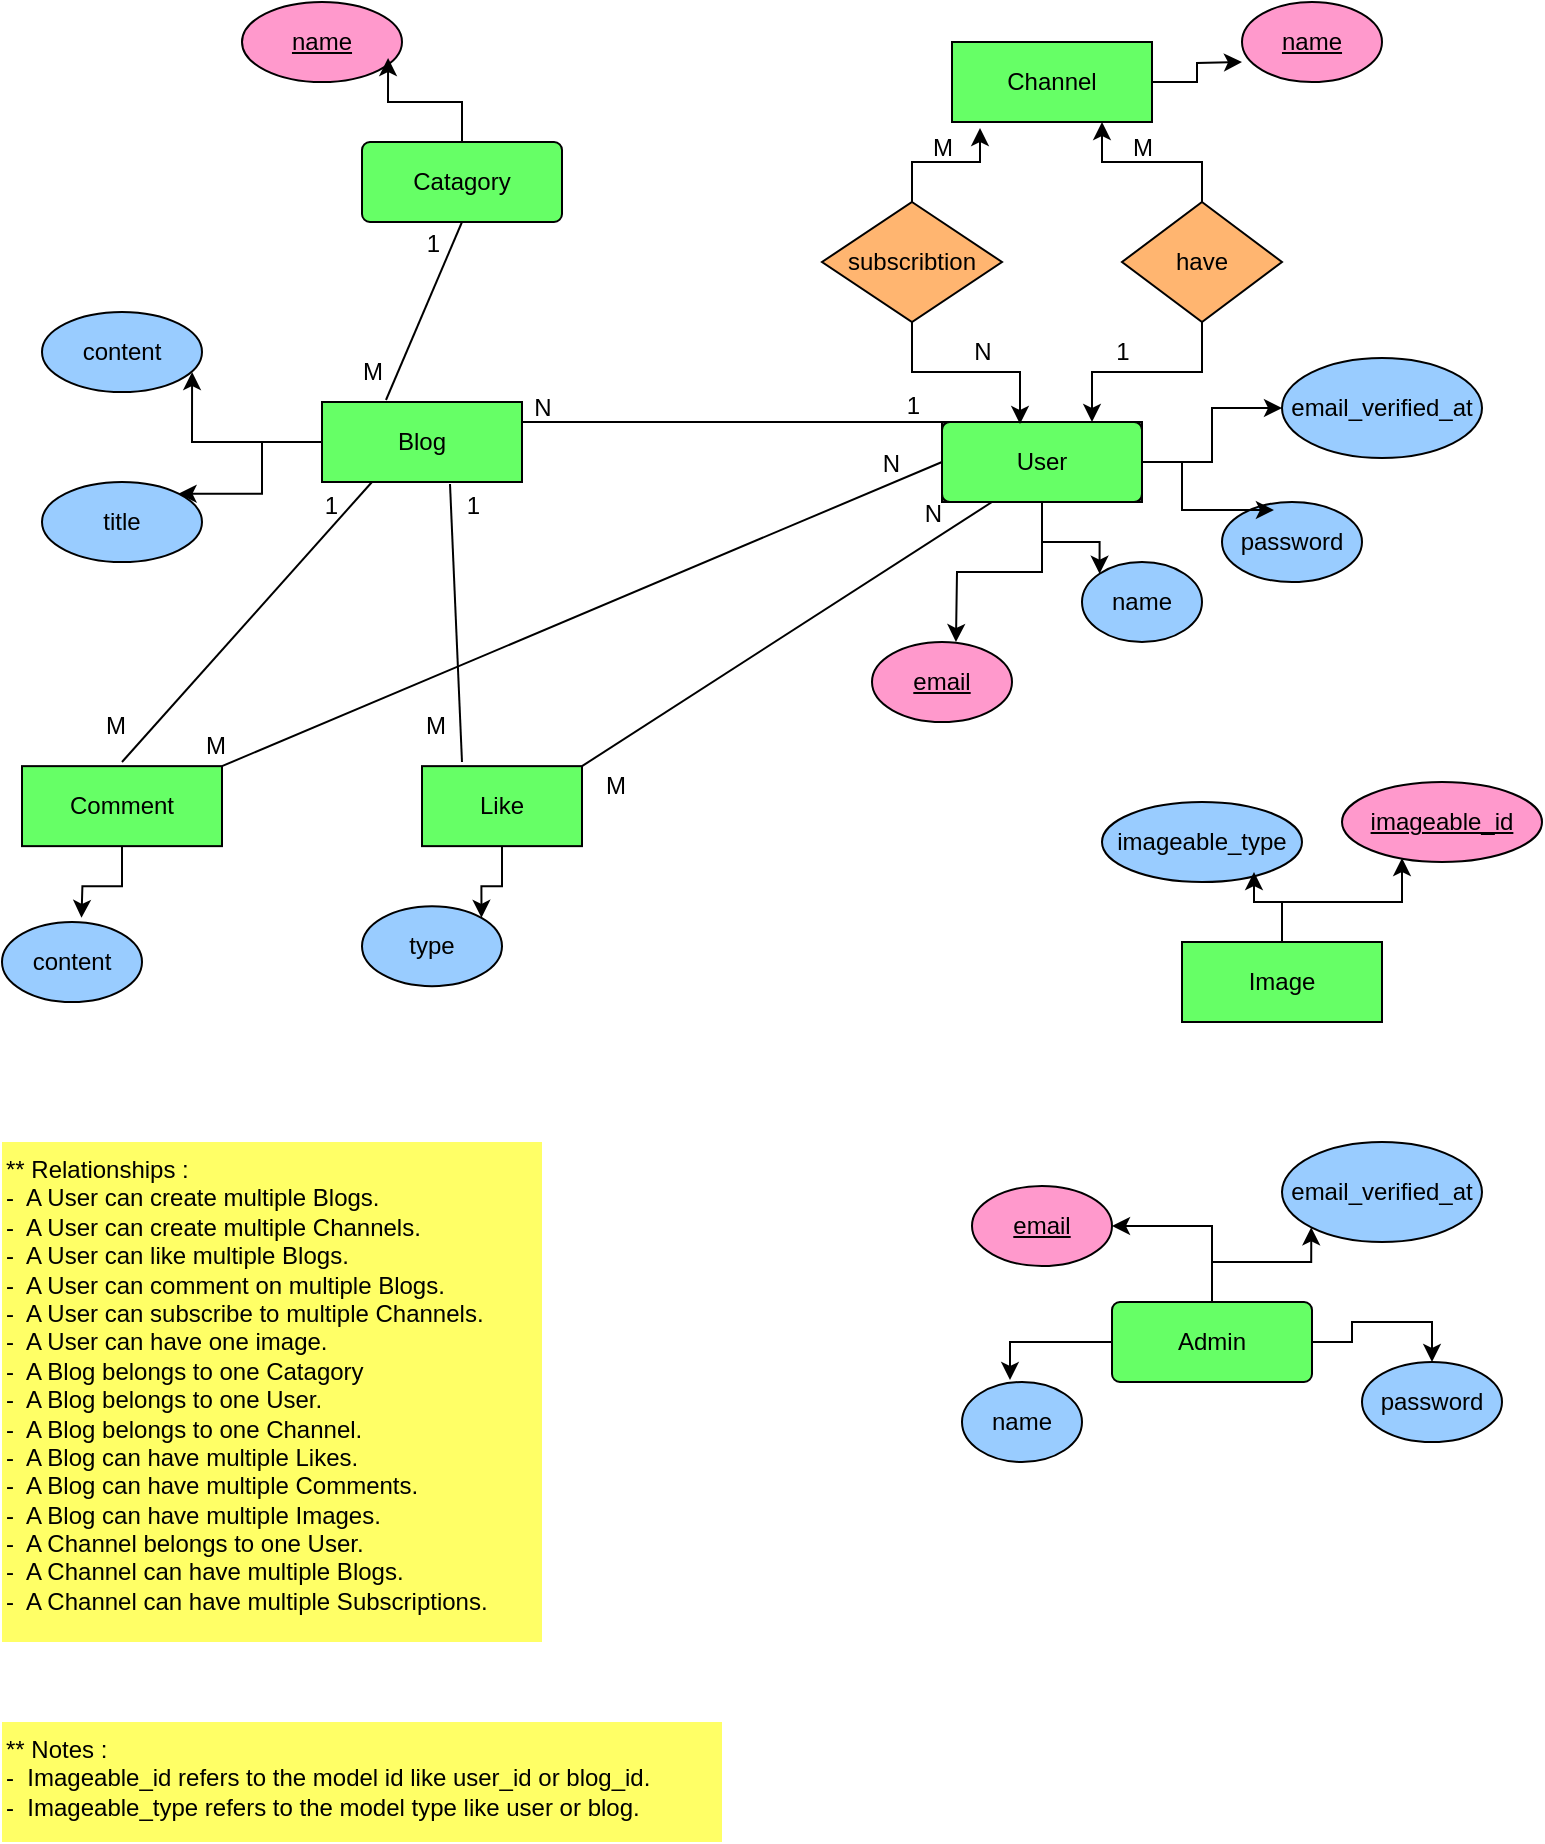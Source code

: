 <mxfile version="26.0.3">
  <diagram name="Page-1" id="WxPVzVjmOgeVhJRYThN7">
    <mxGraphModel dx="880" dy="434" grid="1" gridSize="10" guides="1" tooltips="1" connect="1" arrows="1" fold="1" page="1" pageScale="1" pageWidth="850" pageHeight="1100" math="0" shadow="0">
      <root>
        <mxCell id="0" />
        <mxCell id="1" parent="0" />
        <mxCell id="EmYNrW-UYTVErEBDmMjE-1" value="Entity" style="whiteSpace=wrap;html=1;align=center;" vertex="1" parent="1">
          <mxGeometry x="500" y="220" width="100" height="40" as="geometry" />
        </mxCell>
        <mxCell id="EmYNrW-UYTVErEBDmMjE-2" value="Entity" style="whiteSpace=wrap;html=1;align=center;" vertex="1" parent="1">
          <mxGeometry x="500" y="220" width="100" height="40" as="geometry" />
        </mxCell>
        <mxCell id="EmYNrW-UYTVErEBDmMjE-3" value="Entity" style="whiteSpace=wrap;html=1;align=center;" vertex="1" parent="1">
          <mxGeometry x="500" y="220" width="100" height="40" as="geometry" />
        </mxCell>
        <mxCell id="EmYNrW-UYTVErEBDmMjE-4" value="Entity" style="whiteSpace=wrap;html=1;align=center;" vertex="1" parent="1">
          <mxGeometry x="500" y="220" width="100" height="40" as="geometry" />
        </mxCell>
        <mxCell id="EmYNrW-UYTVErEBDmMjE-5" value="Entity" style="whiteSpace=wrap;html=1;align=center;" vertex="1" parent="1">
          <mxGeometry x="500" y="220" width="100" height="40" as="geometry" />
        </mxCell>
        <mxCell id="EmYNrW-UYTVErEBDmMjE-6" value="Entity" style="whiteSpace=wrap;html=1;align=center;" vertex="1" parent="1">
          <mxGeometry x="500" y="220" width="100" height="40" as="geometry" />
        </mxCell>
        <mxCell id="EmYNrW-UYTVErEBDmMjE-7" value="Entity" style="whiteSpace=wrap;html=1;align=center;" vertex="1" parent="1">
          <mxGeometry x="500" y="220" width="100" height="40" as="geometry" />
        </mxCell>
        <mxCell id="EmYNrW-UYTVErEBDmMjE-8" value="Entity" style="whiteSpace=wrap;html=1;align=center;" vertex="1" parent="1">
          <mxGeometry x="500" y="220" width="100" height="40" as="geometry" />
        </mxCell>
        <mxCell id="EmYNrW-UYTVErEBDmMjE-9" value="Entity" style="whiteSpace=wrap;html=1;align=center;" vertex="1" parent="1">
          <mxGeometry x="500" y="220" width="100" height="40" as="geometry" />
        </mxCell>
        <mxCell id="EmYNrW-UYTVErEBDmMjE-10" value="Entity" style="whiteSpace=wrap;html=1;align=center;" vertex="1" parent="1">
          <mxGeometry x="500" y="220" width="100" height="40" as="geometry" />
        </mxCell>
        <mxCell id="EmYNrW-UYTVErEBDmMjE-11" value="Entity" style="whiteSpace=wrap;html=1;align=center;" vertex="1" parent="1">
          <mxGeometry x="500" y="220" width="100" height="40" as="geometry" />
        </mxCell>
        <mxCell id="EmYNrW-UYTVErEBDmMjE-12" value="Entity" style="whiteSpace=wrap;html=1;align=center;" vertex="1" parent="1">
          <mxGeometry x="500" y="220" width="100" height="40" as="geometry" />
        </mxCell>
        <mxCell id="EmYNrW-UYTVErEBDmMjE-13" value="Entity" style="rounded=1;arcSize=10;whiteSpace=wrap;html=1;align=center;" vertex="1" parent="1">
          <mxGeometry x="500" y="220" width="100" height="40" as="geometry" />
        </mxCell>
        <mxCell id="EmYNrW-UYTVErEBDmMjE-14" value="Entity" style="rounded=1;arcSize=10;whiteSpace=wrap;html=1;align=center;" vertex="1" parent="1">
          <mxGeometry x="500" y="220" width="100" height="40" as="geometry" />
        </mxCell>
        <mxCell id="EmYNrW-UYTVErEBDmMjE-15" value="Entity" style="rounded=1;arcSize=10;whiteSpace=wrap;html=1;align=center;" vertex="1" parent="1">
          <mxGeometry x="500" y="220" width="100" height="40" as="geometry" />
        </mxCell>
        <mxCell id="EmYNrW-UYTVErEBDmMjE-16" value="Entity" style="rounded=1;arcSize=10;whiteSpace=wrap;html=1;align=center;" vertex="1" parent="1">
          <mxGeometry x="500" y="220" width="100" height="40" as="geometry" />
        </mxCell>
        <mxCell id="EmYNrW-UYTVErEBDmMjE-17" value="Entity" style="rounded=1;arcSize=10;whiteSpace=wrap;html=1;align=center;" vertex="1" parent="1">
          <mxGeometry x="500" y="220" width="100" height="40" as="geometry" />
        </mxCell>
        <mxCell id="EmYNrW-UYTVErEBDmMjE-18" value="Entity" style="rounded=1;arcSize=10;whiteSpace=wrap;html=1;align=center;" vertex="1" parent="1">
          <mxGeometry x="500" y="220" width="100" height="40" as="geometry" />
        </mxCell>
        <mxCell id="EmYNrW-UYTVErEBDmMjE-19" value="Entity" style="rounded=1;arcSize=10;whiteSpace=wrap;html=1;align=center;" vertex="1" parent="1">
          <mxGeometry x="500" y="220" width="100" height="40" as="geometry" />
        </mxCell>
        <mxCell id="EmYNrW-UYTVErEBDmMjE-75" style="edgeStyle=orthogonalEdgeStyle;rounded=0;orthogonalLoop=1;jettySize=auto;html=1;" edge="1" parent="1" source="EmYNrW-UYTVErEBDmMjE-20" target="EmYNrW-UYTVErEBDmMjE-73">
          <mxGeometry relative="1" as="geometry" />
        </mxCell>
        <mxCell id="EmYNrW-UYTVErEBDmMjE-78" style="edgeStyle=orthogonalEdgeStyle;rounded=0;orthogonalLoop=1;jettySize=auto;html=1;entryX=0;entryY=0;entryDx=0;entryDy=0;" edge="1" parent="1" source="EmYNrW-UYTVErEBDmMjE-20" target="EmYNrW-UYTVErEBDmMjE-72">
          <mxGeometry relative="1" as="geometry" />
        </mxCell>
        <mxCell id="EmYNrW-UYTVErEBDmMjE-20" value="User" style="rounded=1;arcSize=10;whiteSpace=wrap;html=1;align=center;direction=west;fillColor=#66FF66;" vertex="1" parent="1">
          <mxGeometry x="500" y="220" width="100" height="40" as="geometry" />
        </mxCell>
        <mxCell id="EmYNrW-UYTVErEBDmMjE-21" value="Catagory" style="rounded=1;arcSize=10;whiteSpace=wrap;html=1;align=center;fillColor=#66FF66;" vertex="1" parent="1">
          <mxGeometry x="210" y="80" width="100" height="40" as="geometry" />
        </mxCell>
        <mxCell id="EmYNrW-UYTVErEBDmMjE-121" style="edgeStyle=orthogonalEdgeStyle;rounded=0;orthogonalLoop=1;jettySize=auto;html=1;entryX=1;entryY=0;entryDx=0;entryDy=0;" edge="1" parent="1" source="EmYNrW-UYTVErEBDmMjE-30" target="EmYNrW-UYTVErEBDmMjE-110">
          <mxGeometry relative="1" as="geometry" />
        </mxCell>
        <mxCell id="EmYNrW-UYTVErEBDmMjE-30" value="Blog" style="whiteSpace=wrap;html=1;align=center;fillColor=#66FF66;" vertex="1" parent="1">
          <mxGeometry x="190" y="210" width="100" height="40" as="geometry" />
        </mxCell>
        <mxCell id="EmYNrW-UYTVErEBDmMjE-118" style="edgeStyle=orthogonalEdgeStyle;rounded=0;orthogonalLoop=1;jettySize=auto;html=1;entryX=1;entryY=0;entryDx=0;entryDy=0;" edge="1" parent="1" source="EmYNrW-UYTVErEBDmMjE-46" target="EmYNrW-UYTVErEBDmMjE-83">
          <mxGeometry relative="1" as="geometry" />
        </mxCell>
        <mxCell id="EmYNrW-UYTVErEBDmMjE-46" value="Like" style="whiteSpace=wrap;html=1;align=center;fillColor=#66FF66;" vertex="1" parent="1">
          <mxGeometry x="240" y="392.07" width="80" height="40" as="geometry" />
        </mxCell>
        <mxCell id="EmYNrW-UYTVErEBDmMjE-117" style="edgeStyle=orthogonalEdgeStyle;rounded=0;orthogonalLoop=1;jettySize=auto;html=1;entryX=1;entryY=0;entryDx=0;entryDy=0;" edge="1" parent="1" source="EmYNrW-UYTVErEBDmMjE-47">
          <mxGeometry relative="1" as="geometry">
            <mxPoint x="69.749" y="467.928" as="targetPoint" />
          </mxGeometry>
        </mxCell>
        <mxCell id="EmYNrW-UYTVErEBDmMjE-47" value="Comment" style="whiteSpace=wrap;html=1;align=center;fillColor=#66FF66;" vertex="1" parent="1">
          <mxGeometry x="40" y="392.07" width="100" height="40" as="geometry" />
        </mxCell>
        <mxCell id="EmYNrW-UYTVErEBDmMjE-48" value="Image" style="whiteSpace=wrap;html=1;align=center;fillColor=#66FF66;" vertex="1" parent="1">
          <mxGeometry x="620" y="480" width="100" height="40" as="geometry" />
        </mxCell>
        <mxCell id="EmYNrW-UYTVErEBDmMjE-109" style="edgeStyle=orthogonalEdgeStyle;rounded=0;orthogonalLoop=1;jettySize=auto;html=1;entryX=0;entryY=0.5;entryDx=0;entryDy=0;" edge="1" parent="1" source="EmYNrW-UYTVErEBDmMjE-55">
          <mxGeometry relative="1" as="geometry">
            <mxPoint x="650" y="40" as="targetPoint" />
          </mxGeometry>
        </mxCell>
        <mxCell id="EmYNrW-UYTVErEBDmMjE-55" value="Channel" style="whiteSpace=wrap;html=1;align=center;fillColor=#66FF66;" vertex="1" parent="1">
          <mxGeometry x="505" y="30" width="100" height="40" as="geometry" />
        </mxCell>
        <mxCell id="EmYNrW-UYTVErEBDmMjE-57" value="imageable_type" style="ellipse;whiteSpace=wrap;html=1;align=center;fillColor=#99CCFF;" vertex="1" parent="1">
          <mxGeometry x="580" y="410" width="100" height="40" as="geometry" />
        </mxCell>
        <mxCell id="EmYNrW-UYTVErEBDmMjE-64" value="name" style="ellipse;whiteSpace=wrap;html=1;align=center;fontStyle=4;fillColor=#FF99CC;" vertex="1" parent="1">
          <mxGeometry x="650" y="10" width="70" height="40" as="geometry" />
        </mxCell>
        <mxCell id="EmYNrW-UYTVErEBDmMjE-67" value="name" style="ellipse;whiteSpace=wrap;html=1;align=center;fontStyle=4;fillColor=#FF99CC;" vertex="1" parent="1">
          <mxGeometry x="150" y="10" width="80" height="40" as="geometry" />
        </mxCell>
        <mxCell id="EmYNrW-UYTVErEBDmMjE-70" value="email" style="ellipse;whiteSpace=wrap;html=1;align=center;fontStyle=4;fillColor=#FF99CC;" vertex="1" parent="1">
          <mxGeometry x="465" y="330" width="70" height="40" as="geometry" />
        </mxCell>
        <mxCell id="EmYNrW-UYTVErEBDmMjE-71" value="password" style="ellipse;whiteSpace=wrap;html=1;align=center;fillColor=#99CCFF;" vertex="1" parent="1">
          <mxGeometry x="640" y="260" width="70" height="40" as="geometry" />
        </mxCell>
        <mxCell id="EmYNrW-UYTVErEBDmMjE-72" value="name" style="ellipse;whiteSpace=wrap;html=1;align=center;fillColor=#99CCFF;" vertex="1" parent="1">
          <mxGeometry x="570" y="290" width="60" height="40" as="geometry" />
        </mxCell>
        <mxCell id="EmYNrW-UYTVErEBDmMjE-73" value="email_verified_at" style="ellipse;whiteSpace=wrap;html=1;align=center;fillColor=#99CCFF;" vertex="1" parent="1">
          <mxGeometry x="670" y="188" width="100" height="50" as="geometry" />
        </mxCell>
        <mxCell id="EmYNrW-UYTVErEBDmMjE-76" style="edgeStyle=orthogonalEdgeStyle;rounded=0;orthogonalLoop=1;jettySize=auto;html=1;entryX=0.814;entryY=0;entryDx=0;entryDy=0;entryPerimeter=0;" edge="1" parent="1" source="EmYNrW-UYTVErEBDmMjE-20">
          <mxGeometry relative="1" as="geometry">
            <mxPoint x="506.98" y="330" as="targetPoint" />
          </mxGeometry>
        </mxCell>
        <mxCell id="EmYNrW-UYTVErEBDmMjE-77" style="edgeStyle=orthogonalEdgeStyle;rounded=0;orthogonalLoop=1;jettySize=auto;html=1;entryX=0.371;entryY=0.1;entryDx=0;entryDy=0;entryPerimeter=0;" edge="1" parent="1" source="EmYNrW-UYTVErEBDmMjE-20" target="EmYNrW-UYTVErEBDmMjE-71">
          <mxGeometry relative="1" as="geometry" />
        </mxCell>
        <mxCell id="EmYNrW-UYTVErEBDmMjE-79" value="imageable_id" style="ellipse;whiteSpace=wrap;html=1;align=center;fontStyle=4;fillColor=#FF99CC;" vertex="1" parent="1">
          <mxGeometry x="700" y="400" width="100" height="40" as="geometry" />
        </mxCell>
        <mxCell id="EmYNrW-UYTVErEBDmMjE-80" style="edgeStyle=orthogonalEdgeStyle;rounded=0;orthogonalLoop=1;jettySize=auto;html=1;entryX=0.76;entryY=0.875;entryDx=0;entryDy=0;entryPerimeter=0;" edge="1" parent="1" source="EmYNrW-UYTVErEBDmMjE-48" target="EmYNrW-UYTVErEBDmMjE-57">
          <mxGeometry relative="1" as="geometry" />
        </mxCell>
        <mxCell id="EmYNrW-UYTVErEBDmMjE-81" style="edgeStyle=orthogonalEdgeStyle;rounded=0;orthogonalLoop=1;jettySize=auto;html=1;entryX=0.3;entryY=0.95;entryDx=0;entryDy=0;entryPerimeter=0;" edge="1" parent="1" source="EmYNrW-UYTVErEBDmMjE-48" target="EmYNrW-UYTVErEBDmMjE-79">
          <mxGeometry relative="1" as="geometry" />
        </mxCell>
        <mxCell id="EmYNrW-UYTVErEBDmMjE-82" value="content" style="ellipse;whiteSpace=wrap;html=1;align=center;fillColor=#99CCFF;" vertex="1" parent="1">
          <mxGeometry x="30" y="470" width="70" height="40" as="geometry" />
        </mxCell>
        <mxCell id="EmYNrW-UYTVErEBDmMjE-83" value="type" style="ellipse;whiteSpace=wrap;html=1;align=center;fillColor=#99CCFF;" vertex="1" parent="1">
          <mxGeometry x="210" y="462.07" width="70" height="40" as="geometry" />
        </mxCell>
        <mxCell id="EmYNrW-UYTVErEBDmMjE-89" value="" style="endArrow=none;html=1;rounded=0;exitX=1;exitY=0.25;exitDx=0;exitDy=0;" edge="1" parent="1" source="EmYNrW-UYTVErEBDmMjE-30">
          <mxGeometry relative="1" as="geometry">
            <mxPoint x="340" y="220" as="sourcePoint" />
            <mxPoint x="500" y="220" as="targetPoint" />
          </mxGeometry>
        </mxCell>
        <mxCell id="EmYNrW-UYTVErEBDmMjE-90" value="1" style="resizable=0;html=1;whiteSpace=wrap;align=right;verticalAlign=bottom;" connectable="0" vertex="1" parent="EmYNrW-UYTVErEBDmMjE-89">
          <mxGeometry x="1" relative="1" as="geometry">
            <mxPoint x="-10" as="offset" />
          </mxGeometry>
        </mxCell>
        <mxCell id="EmYNrW-UYTVErEBDmMjE-91" value="N" style="text;html=1;align=center;verticalAlign=middle;resizable=0;points=[];autosize=1;strokeColor=none;fillColor=none;" vertex="1" parent="1">
          <mxGeometry x="285" y="198" width="30" height="30" as="geometry" />
        </mxCell>
        <mxCell id="EmYNrW-UYTVErEBDmMjE-94" value="" style="endArrow=none;html=1;rounded=0;entryX=0.5;entryY=1;entryDx=0;entryDy=0;exitX=0.32;exitY=-0.025;exitDx=0;exitDy=0;exitPerimeter=0;" edge="1" parent="1" source="EmYNrW-UYTVErEBDmMjE-30" target="EmYNrW-UYTVErEBDmMjE-21">
          <mxGeometry relative="1" as="geometry">
            <mxPoint x="170" y="160" as="sourcePoint" />
            <mxPoint x="330" y="160" as="targetPoint" />
          </mxGeometry>
        </mxCell>
        <mxCell id="EmYNrW-UYTVErEBDmMjE-95" value="1" style="resizable=0;html=1;whiteSpace=wrap;align=right;verticalAlign=bottom;" connectable="0" vertex="1" parent="EmYNrW-UYTVErEBDmMjE-94">
          <mxGeometry x="1" relative="1" as="geometry">
            <mxPoint x="-10" y="20" as="offset" />
          </mxGeometry>
        </mxCell>
        <mxCell id="EmYNrW-UYTVErEBDmMjE-96" value="M" style="text;html=1;align=center;verticalAlign=middle;resizable=0;points=[];autosize=1;strokeColor=none;fillColor=none;" vertex="1" parent="1">
          <mxGeometry x="200" y="180" width="30" height="30" as="geometry" />
        </mxCell>
        <mxCell id="EmYNrW-UYTVErEBDmMjE-101" style="edgeStyle=orthogonalEdgeStyle;rounded=0;orthogonalLoop=1;jettySize=auto;html=1;entryX=0.75;entryY=1;entryDx=0;entryDy=0;" edge="1" parent="1" source="EmYNrW-UYTVErEBDmMjE-97" target="EmYNrW-UYTVErEBDmMjE-55">
          <mxGeometry relative="1" as="geometry" />
        </mxCell>
        <mxCell id="EmYNrW-UYTVErEBDmMjE-102" style="edgeStyle=orthogonalEdgeStyle;rounded=0;orthogonalLoop=1;jettySize=auto;html=1;entryX=0.25;entryY=1;entryDx=0;entryDy=0;" edge="1" parent="1" source="EmYNrW-UYTVErEBDmMjE-97" target="EmYNrW-UYTVErEBDmMjE-20">
          <mxGeometry relative="1" as="geometry" />
        </mxCell>
        <mxCell id="EmYNrW-UYTVErEBDmMjE-97" value="have" style="shape=rhombus;perimeter=rhombusPerimeter;whiteSpace=wrap;html=1;align=center;fillColor=#FFB570;" vertex="1" parent="1">
          <mxGeometry x="590" y="110" width="80" height="60" as="geometry" />
        </mxCell>
        <mxCell id="EmYNrW-UYTVErEBDmMjE-99" value="subscribtion" style="shape=rhombus;perimeter=rhombusPerimeter;whiteSpace=wrap;html=1;align=center;fillColor=#FFB570;" vertex="1" parent="1">
          <mxGeometry x="440" y="110" width="90" height="60" as="geometry" />
        </mxCell>
        <mxCell id="EmYNrW-UYTVErEBDmMjE-103" style="edgeStyle=orthogonalEdgeStyle;rounded=0;orthogonalLoop=1;jettySize=auto;html=1;entryX=0.14;entryY=1.075;entryDx=0;entryDy=0;entryPerimeter=0;" edge="1" parent="1" source="EmYNrW-UYTVErEBDmMjE-99" target="EmYNrW-UYTVErEBDmMjE-55">
          <mxGeometry relative="1" as="geometry" />
        </mxCell>
        <mxCell id="EmYNrW-UYTVErEBDmMjE-104" style="edgeStyle=orthogonalEdgeStyle;rounded=0;orthogonalLoop=1;jettySize=auto;html=1;entryX=0.61;entryY=0.975;entryDx=0;entryDy=0;entryPerimeter=0;" edge="1" parent="1" source="EmYNrW-UYTVErEBDmMjE-99" target="EmYNrW-UYTVErEBDmMjE-20">
          <mxGeometry relative="1" as="geometry" />
        </mxCell>
        <mxCell id="EmYNrW-UYTVErEBDmMjE-105" value="1" style="text;html=1;align=center;verticalAlign=middle;resizable=0;points=[];autosize=1;strokeColor=none;fillColor=none;" vertex="1" parent="1">
          <mxGeometry x="575" y="170" width="30" height="30" as="geometry" />
        </mxCell>
        <mxCell id="EmYNrW-UYTVErEBDmMjE-106" value="M" style="text;html=1;align=center;verticalAlign=middle;resizable=0;points=[];autosize=1;strokeColor=none;fillColor=none;" vertex="1" parent="1">
          <mxGeometry x="585" y="68" width="30" height="30" as="geometry" />
        </mxCell>
        <mxCell id="EmYNrW-UYTVErEBDmMjE-107" value="M" style="text;html=1;align=center;verticalAlign=middle;resizable=0;points=[];autosize=1;strokeColor=none;fillColor=none;" vertex="1" parent="1">
          <mxGeometry x="485" y="68" width="30" height="30" as="geometry" />
        </mxCell>
        <mxCell id="EmYNrW-UYTVErEBDmMjE-108" value="N" style="text;html=1;align=center;verticalAlign=middle;resizable=0;points=[];autosize=1;strokeColor=none;fillColor=none;" vertex="1" parent="1">
          <mxGeometry x="505" y="170" width="30" height="30" as="geometry" />
        </mxCell>
        <mxCell id="EmYNrW-UYTVErEBDmMjE-110" value="title" style="ellipse;whiteSpace=wrap;html=1;align=center;fillColor=#99CCFF;" vertex="1" parent="1">
          <mxGeometry x="50" y="250" width="80" height="40" as="geometry" />
        </mxCell>
        <mxCell id="EmYNrW-UYTVErEBDmMjE-111" value="content" style="ellipse;whiteSpace=wrap;html=1;align=center;fillColor=#99CCFF;" vertex="1" parent="1">
          <mxGeometry x="50" y="165" width="80" height="40" as="geometry" />
        </mxCell>
        <mxCell id="EmYNrW-UYTVErEBDmMjE-119" style="edgeStyle=orthogonalEdgeStyle;rounded=0;orthogonalLoop=1;jettySize=auto;html=1;entryX=0.913;entryY=0.7;entryDx=0;entryDy=0;entryPerimeter=0;" edge="1" parent="1" source="EmYNrW-UYTVErEBDmMjE-21" target="EmYNrW-UYTVErEBDmMjE-67">
          <mxGeometry relative="1" as="geometry" />
        </mxCell>
        <mxCell id="EmYNrW-UYTVErEBDmMjE-120" style="edgeStyle=orthogonalEdgeStyle;rounded=0;orthogonalLoop=1;jettySize=auto;html=1;entryX=0.938;entryY=0.75;entryDx=0;entryDy=0;entryPerimeter=0;" edge="1" parent="1" source="EmYNrW-UYTVErEBDmMjE-30" target="EmYNrW-UYTVErEBDmMjE-111">
          <mxGeometry relative="1" as="geometry" />
        </mxCell>
        <mxCell id="EmYNrW-UYTVErEBDmMjE-126" value="" style="endArrow=none;html=1;rounded=0;entryX=0.25;entryY=1;entryDx=0;entryDy=0;" edge="1" parent="1" target="EmYNrW-UYTVErEBDmMjE-30">
          <mxGeometry relative="1" as="geometry">
            <mxPoint x="90" y="390" as="sourcePoint" />
            <mxPoint x="320" y="330" as="targetPoint" />
          </mxGeometry>
        </mxCell>
        <mxCell id="EmYNrW-UYTVErEBDmMjE-127" value="M" style="resizable=0;html=1;whiteSpace=wrap;align=left;verticalAlign=bottom;" connectable="0" vertex="1" parent="EmYNrW-UYTVErEBDmMjE-126">
          <mxGeometry x="-1" relative="1" as="geometry">
            <mxPoint x="-10" y="-10" as="offset" />
          </mxGeometry>
        </mxCell>
        <mxCell id="EmYNrW-UYTVErEBDmMjE-128" value="1" style="resizable=0;html=1;whiteSpace=wrap;align=right;verticalAlign=bottom;" connectable="0" vertex="1" parent="EmYNrW-UYTVErEBDmMjE-126">
          <mxGeometry x="1" relative="1" as="geometry">
            <mxPoint x="-15" y="20" as="offset" />
          </mxGeometry>
        </mxCell>
        <mxCell id="EmYNrW-UYTVErEBDmMjE-129" value="" style="endArrow=none;html=1;rounded=0;entryX=0.64;entryY=1.025;entryDx=0;entryDy=0;entryPerimeter=0;" edge="1" parent="1" target="EmYNrW-UYTVErEBDmMjE-30">
          <mxGeometry relative="1" as="geometry">
            <mxPoint x="260" y="390" as="sourcePoint" />
            <mxPoint x="340" y="340" as="targetPoint" />
          </mxGeometry>
        </mxCell>
        <mxCell id="EmYNrW-UYTVErEBDmMjE-130" value="M" style="resizable=0;html=1;whiteSpace=wrap;align=left;verticalAlign=bottom;" connectable="0" vertex="1" parent="EmYNrW-UYTVErEBDmMjE-129">
          <mxGeometry x="-1" relative="1" as="geometry">
            <mxPoint x="-20" y="-10" as="offset" />
          </mxGeometry>
        </mxCell>
        <mxCell id="EmYNrW-UYTVErEBDmMjE-131" value="1" style="resizable=0;html=1;whiteSpace=wrap;align=right;verticalAlign=bottom;" connectable="0" vertex="1" parent="EmYNrW-UYTVErEBDmMjE-129">
          <mxGeometry x="1" relative="1" as="geometry">
            <mxPoint x="16" y="19" as="offset" />
          </mxGeometry>
        </mxCell>
        <mxCell id="EmYNrW-UYTVErEBDmMjE-132" value="" style="endArrow=none;html=1;rounded=0;entryX=0.75;entryY=0;entryDx=0;entryDy=0;exitX=1;exitY=0;exitDx=0;exitDy=0;" edge="1" parent="1" source="EmYNrW-UYTVErEBDmMjE-46" target="EmYNrW-UYTVErEBDmMjE-20">
          <mxGeometry relative="1" as="geometry">
            <mxPoint x="300" y="340" as="sourcePoint" />
            <mxPoint x="460" y="340" as="targetPoint" />
          </mxGeometry>
        </mxCell>
        <mxCell id="EmYNrW-UYTVErEBDmMjE-133" value="M" style="resizable=0;html=1;whiteSpace=wrap;align=left;verticalAlign=bottom;" connectable="0" vertex="1" parent="EmYNrW-UYTVErEBDmMjE-132">
          <mxGeometry x="-1" relative="1" as="geometry">
            <mxPoint x="10" y="18" as="offset" />
          </mxGeometry>
        </mxCell>
        <mxCell id="EmYNrW-UYTVErEBDmMjE-134" value="N" style="resizable=0;html=1;whiteSpace=wrap;align=right;verticalAlign=bottom;" connectable="0" vertex="1" parent="EmYNrW-UYTVErEBDmMjE-132">
          <mxGeometry x="1" relative="1" as="geometry">
            <mxPoint x="-24" y="15" as="offset" />
          </mxGeometry>
        </mxCell>
        <mxCell id="EmYNrW-UYTVErEBDmMjE-135" value="" style="endArrow=none;html=1;rounded=0;entryX=1;entryY=0.5;entryDx=0;entryDy=0;exitX=1;exitY=0;exitDx=0;exitDy=0;" edge="1" parent="1" source="EmYNrW-UYTVErEBDmMjE-47" target="EmYNrW-UYTVErEBDmMjE-20">
          <mxGeometry relative="1" as="geometry">
            <mxPoint x="260" y="300" as="sourcePoint" />
            <mxPoint x="420" y="300" as="targetPoint" />
          </mxGeometry>
        </mxCell>
        <mxCell id="EmYNrW-UYTVErEBDmMjE-136" value="M" style="resizable=0;html=1;whiteSpace=wrap;align=left;verticalAlign=bottom;" connectable="0" vertex="1" parent="EmYNrW-UYTVErEBDmMjE-135">
          <mxGeometry x="-1" relative="1" as="geometry">
            <mxPoint x="-10" y="-2" as="offset" />
          </mxGeometry>
        </mxCell>
        <mxCell id="EmYNrW-UYTVErEBDmMjE-137" value="N" style="resizable=0;html=1;whiteSpace=wrap;align=right;verticalAlign=bottom;" connectable="0" vertex="1" parent="EmYNrW-UYTVErEBDmMjE-135">
          <mxGeometry x="1" relative="1" as="geometry">
            <mxPoint x="-20" y="10" as="offset" />
          </mxGeometry>
        </mxCell>
        <mxCell id="EmYNrW-UYTVErEBDmMjE-145" style="edgeStyle=orthogonalEdgeStyle;rounded=0;orthogonalLoop=1;jettySize=auto;html=1;entryX=1;entryY=0.5;entryDx=0;entryDy=0;" edge="1" parent="1" source="EmYNrW-UYTVErEBDmMjE-140" target="EmYNrW-UYTVErEBDmMjE-141">
          <mxGeometry relative="1" as="geometry" />
        </mxCell>
        <mxCell id="EmYNrW-UYTVErEBDmMjE-146" style="edgeStyle=orthogonalEdgeStyle;rounded=0;orthogonalLoop=1;jettySize=auto;html=1;entryX=0.5;entryY=0;entryDx=0;entryDy=0;" edge="1" parent="1" source="EmYNrW-UYTVErEBDmMjE-140" target="EmYNrW-UYTVErEBDmMjE-142">
          <mxGeometry relative="1" as="geometry" />
        </mxCell>
        <mxCell id="EmYNrW-UYTVErEBDmMjE-151" style="edgeStyle=orthogonalEdgeStyle;rounded=0;orthogonalLoop=1;jettySize=auto;html=1;entryX=0;entryY=1;entryDx=0;entryDy=0;" edge="1" parent="1" source="EmYNrW-UYTVErEBDmMjE-140" target="EmYNrW-UYTVErEBDmMjE-144">
          <mxGeometry relative="1" as="geometry" />
        </mxCell>
        <mxCell id="EmYNrW-UYTVErEBDmMjE-140" value="Admin" style="rounded=1;arcSize=10;whiteSpace=wrap;html=1;align=center;direction=west;fillColor=#66FF66;" vertex="1" parent="1">
          <mxGeometry x="585" y="660" width="100" height="40" as="geometry" />
        </mxCell>
        <mxCell id="EmYNrW-UYTVErEBDmMjE-141" value="email" style="ellipse;whiteSpace=wrap;html=1;align=center;fontStyle=4;fillColor=#FF99CC;" vertex="1" parent="1">
          <mxGeometry x="515" y="602" width="70" height="40" as="geometry" />
        </mxCell>
        <mxCell id="EmYNrW-UYTVErEBDmMjE-142" value="password" style="ellipse;whiteSpace=wrap;html=1;align=center;fillColor=#99CCFF;" vertex="1" parent="1">
          <mxGeometry x="710" y="690" width="70" height="40" as="geometry" />
        </mxCell>
        <mxCell id="EmYNrW-UYTVErEBDmMjE-143" value="name" style="ellipse;whiteSpace=wrap;html=1;align=center;fillColor=#99CCFF;" vertex="1" parent="1">
          <mxGeometry x="510" y="700" width="60" height="40" as="geometry" />
        </mxCell>
        <mxCell id="EmYNrW-UYTVErEBDmMjE-144" value="email_verified_at" style="ellipse;whiteSpace=wrap;html=1;align=center;fillColor=#99CCFF;" vertex="1" parent="1">
          <mxGeometry x="670" y="580" width="100" height="50" as="geometry" />
        </mxCell>
        <mxCell id="EmYNrW-UYTVErEBDmMjE-147" style="edgeStyle=orthogonalEdgeStyle;rounded=0;orthogonalLoop=1;jettySize=auto;html=1;entryX=0.4;entryY=-0.025;entryDx=0;entryDy=0;entryPerimeter=0;" edge="1" parent="1" source="EmYNrW-UYTVErEBDmMjE-140" target="EmYNrW-UYTVErEBDmMjE-143">
          <mxGeometry relative="1" as="geometry" />
        </mxCell>
        <mxCell id="EmYNrW-UYTVErEBDmMjE-156" value="** Notes :&#xa;-  Imageable_id refers to the model id like user_id or blog_id.&#xa;-  Imageable_type refers to the model type like user or blog." style="text;whiteSpace=wrap;fillColor=#FFFF66;" vertex="1" parent="1">
          <mxGeometry x="30" y="870" width="360" height="60" as="geometry" />
        </mxCell>
        <mxCell id="EmYNrW-UYTVErEBDmMjE-157" value="** Relationships :&#xa;-  A User can create multiple Blogs.&#xa;-  A User can create multiple Channels.&#xa;-  A User can like multiple Blogs.&#xa;-  A User can comment on multiple Blogs.&#xa;-  A User can subscribe to multiple Channels.&#xa;-  A User can have one image.&#xa;-  A Blog belongs to one Catagory&#xa;-  A Blog belongs to one User.&#xa;-  A Blog belongs to one Channel.&#xa;-  A Blog can have multiple Likes.&#xa;-  A Blog can have multiple Comments.&#xa;-  A Blog can have multiple Images.&#xa;-  A Channel belongs to one User.&#xa;-  A Channel can have multiple Blogs.&#xa;-  A Channel can have multiple Subscriptions." style="text;whiteSpace=wrap;fillColor=#FFFF66;" vertex="1" parent="1">
          <mxGeometry x="30" y="580" width="270" height="250" as="geometry" />
        </mxCell>
      </root>
    </mxGraphModel>
  </diagram>
</mxfile>
